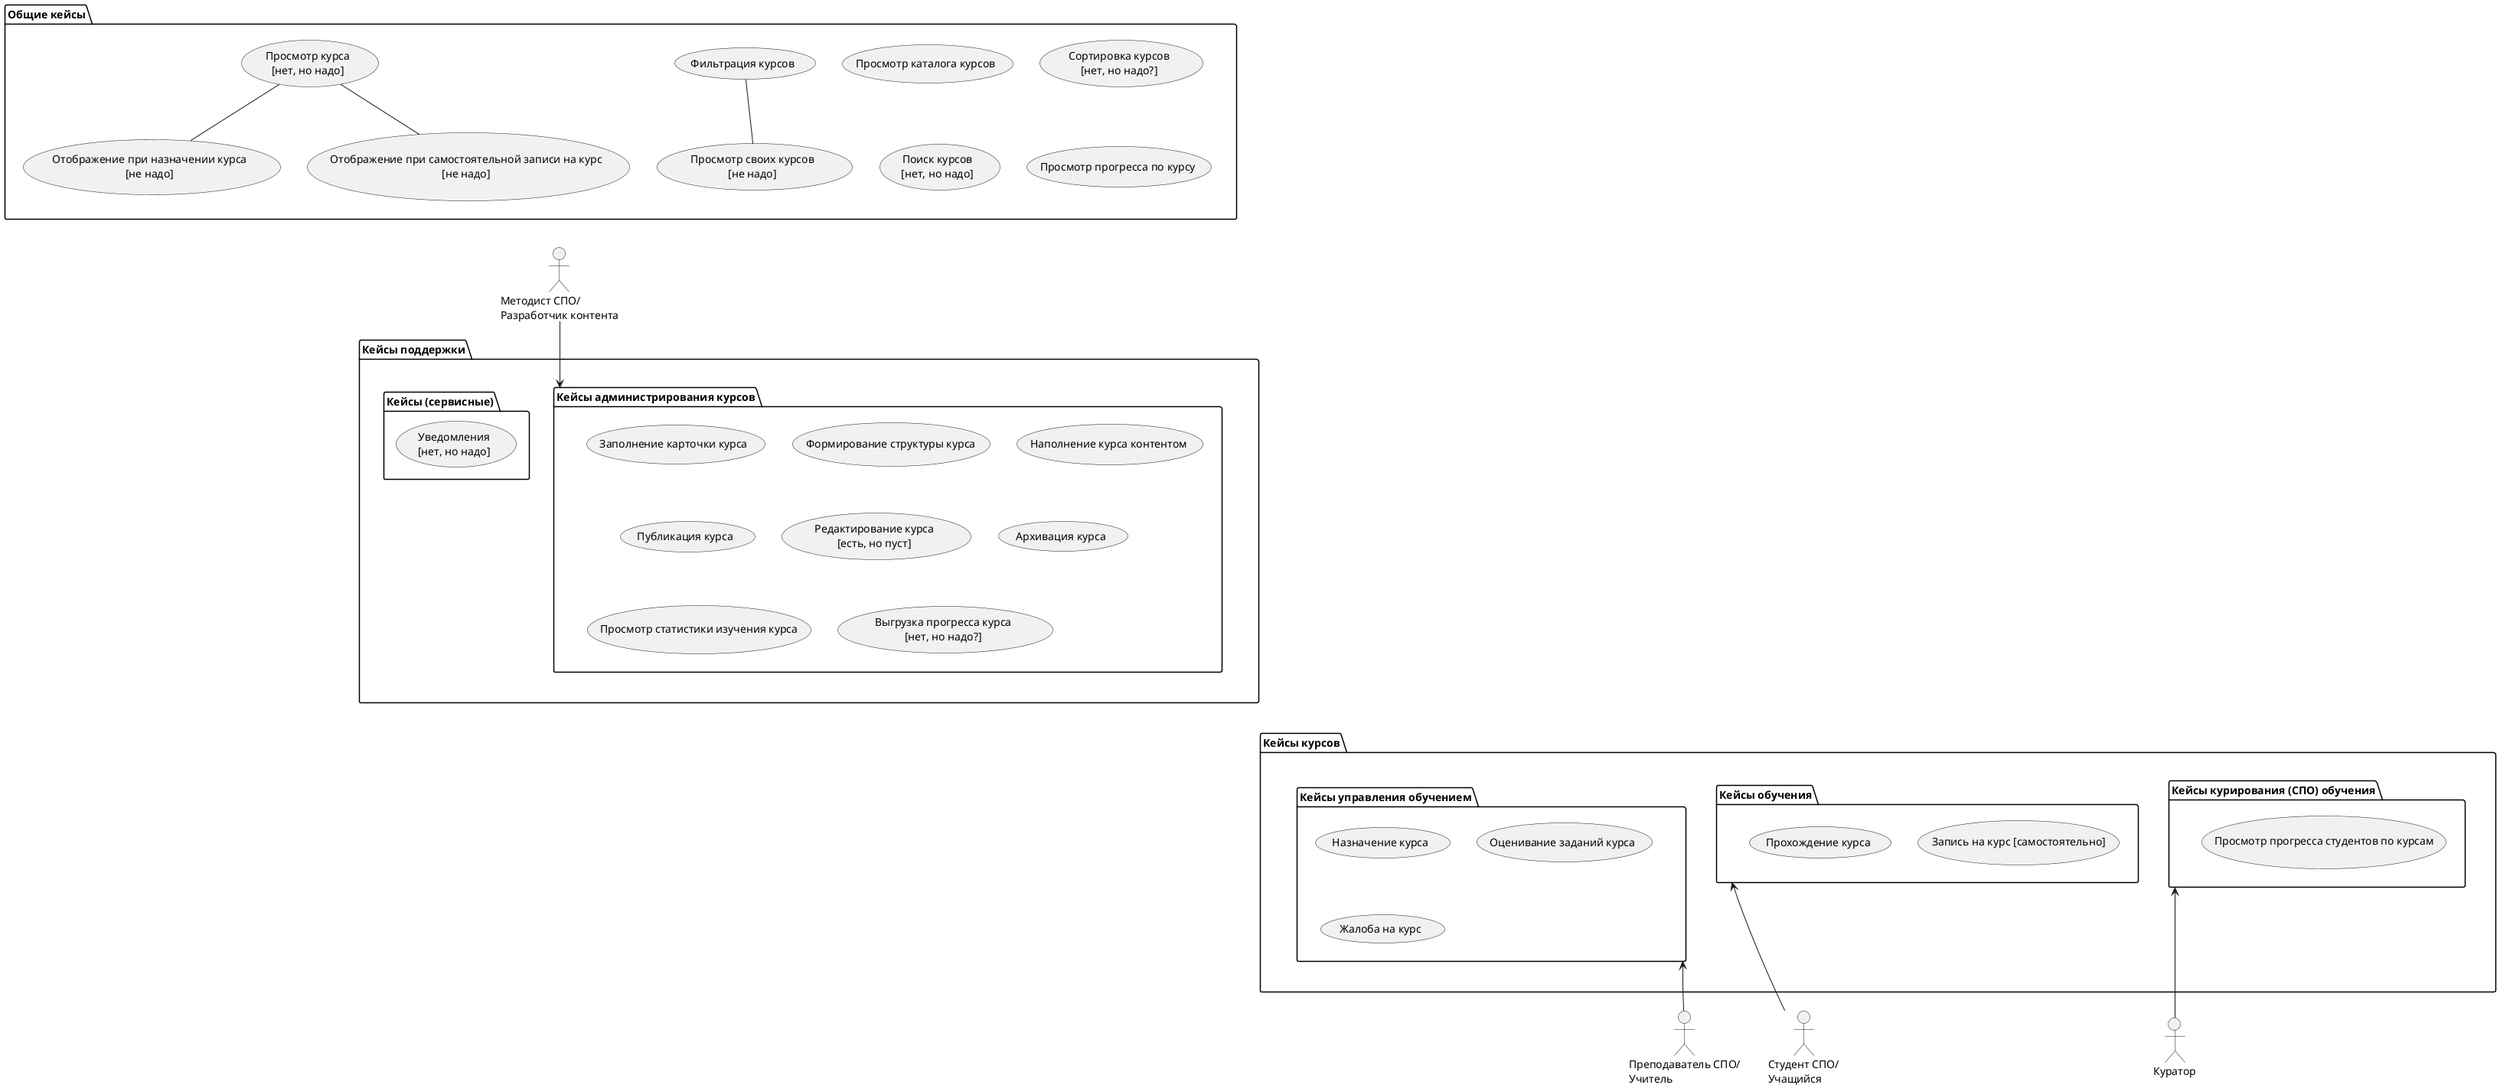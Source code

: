 @startuml
'left to right direction

actor "Методист СПО/\nРазработчик контента" as Contenter
actor "Преподаватель СПО/\nУчитель" as Teacher
actor "Студент СПО/\nУчащийся" as Student
actor "Куратор" as Curator

package P0 as "Общие кейсы" {
    (Просмотр каталога курсов) as UC1
    (Фильтрация курсов) as UC2
    (Просмотр своих курсов\n[не надо]) as UC15
    (Сортировка курсов\n[нет, но надо?]) as UC2_1
    (Поиск курсов\n[нет, но надо]) as UC2_2
    (Просмотр курса\n[нет, но надо]) as UC3_0
    (Отображение при назначении курса\n[не надо]) as UC3_0_1
    (Отображение при самостоятельной записи на курс\n[не надо]) as UC3_0_2
    (Просмотр прогресса по курсу) as UC3
}

package P_A as "Кейсы поддержки" {
package P1 as "Кейсы администрирования курсов" {
    (Заполнение карточки курса) as UC4
    (Формирование структуры курса) as UC5
    (Наполнение курса контентом) as UC6
    (Публикация курса) as UC7
    (Редактирование курса\n[есть, но пуст]) as UC8
    (Архивация курса) as UC9
    (Просмотр статистики изучения курса) as UC9_1
    (Выгрузка прогресса курса\n[нет, но надо?]) as UC12
}
package P5 as "Кейсы (сервисные)" {
    (Уведомления\n[нет, но надо]) as UC18
}
}

package P_B as "Кейсы курсов" {
package P2 as "Кейсы управления обучением" {
    (Назначение курса) as UC10
    (Оценивание заданий курса) as UC11
    (Жалоба на курс) as UC12a
}

package P3 as "Кейсы обучения" {
    (Запись на курс [самостоятельно]) as UC13
    (Прохождение курса) as UC16
}

package P4 as "Кейсы курирования (СПО) обучения" {
    (Просмотр прогресса студентов по курсам) as UC17
}
}

'Связи между ролями и пакетами
P0 --[hidden]--> P_A
P_A --[hidden]--> P_B
Contenter --> P1
Teacher -u--> P2
Student -u--> P3
Curator -u--> P4

'Временно - связи со шлаком
UC2 -- UC15
UC3_0 -- UC3_0_1
UC3_0 -- UC3_0_2
@enduml
